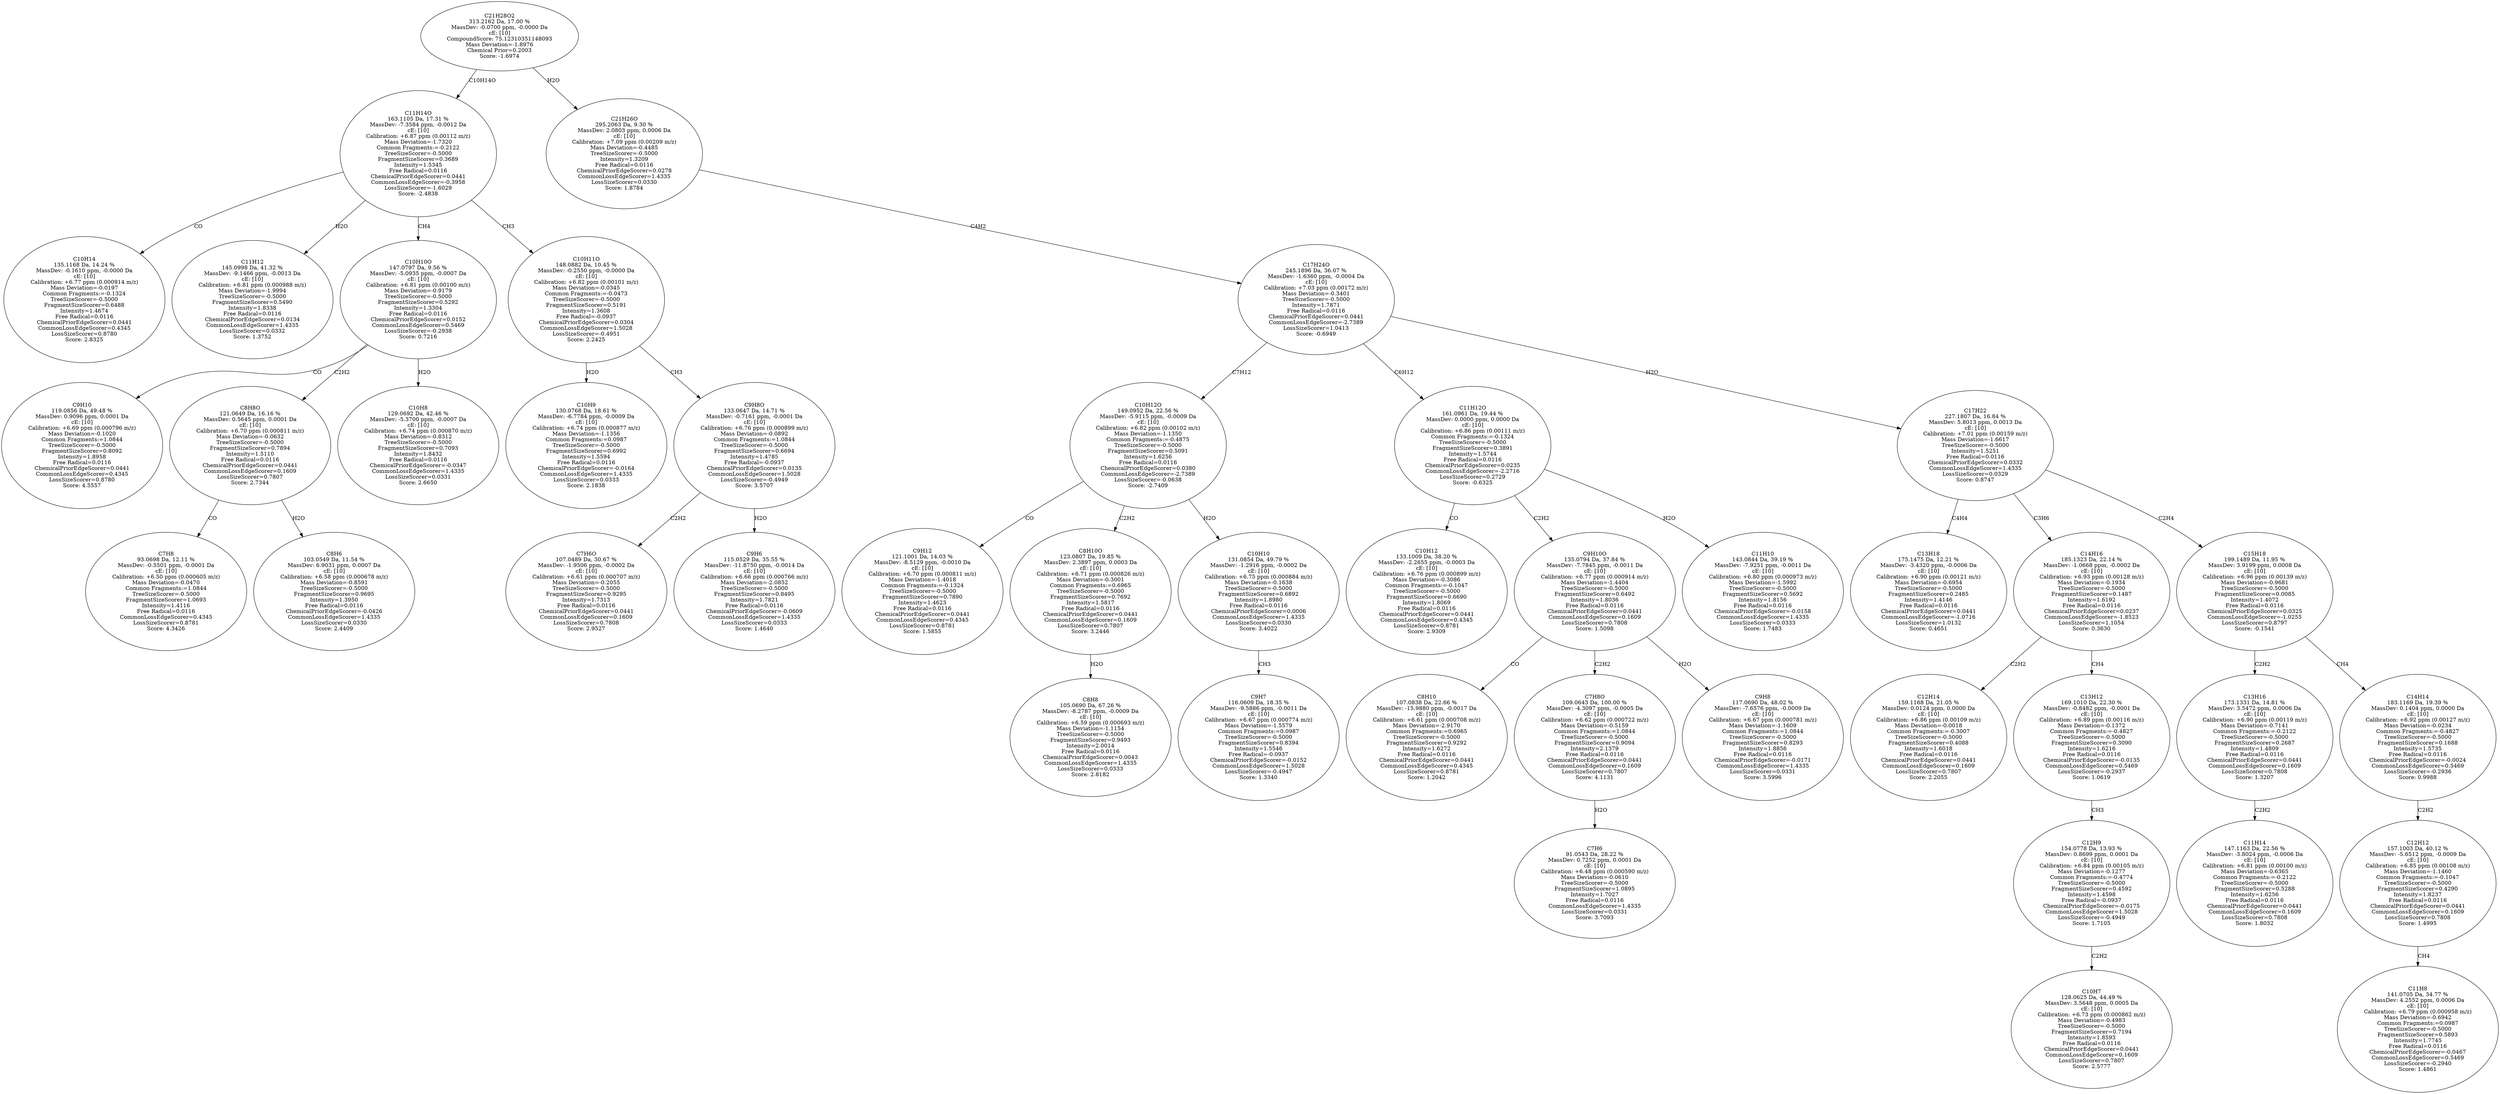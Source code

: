 strict digraph {
v1 [label="C10H14\n135.1168 Da, 14.24 %\nMassDev: -0.1610 ppm, -0.0000 Da\ncE: [10]\nCalibration: +6.77 ppm (0.000914 m/z)\nMass Deviation=-0.0197\nCommon Fragments:=-0.1324\nTreeSizeScorer=-0.5000\nFragmentSizeScorer=0.6488\nIntensity=1.4674\nFree Radical=0.0116\nChemicalPriorEdgeScorer=0.0441\nCommonLossEdgeScorer=0.4345\nLossSizeScorer=0.8780\nScore: 2.8325"];
v2 [label="C11H12\n145.0998 Da, 41.32 %\nMassDev: -9.1466 ppm, -0.0013 Da\ncE: [10]\nCalibration: +6.81 ppm (0.000988 m/z)\nMass Deviation=-1.9994\nTreeSizeScorer=-0.5000\nFragmentSizeScorer=0.5490\nIntensity=1.8338\nFree Radical=0.0116\nChemicalPriorEdgeScorer=0.0134\nCommonLossEdgeScorer=1.4335\nLossSizeScorer=0.0332\nScore: 1.3752"];
v3 [label="C9H10\n119.0856 Da, 49.48 %\nMassDev: 0.9096 ppm, 0.0001 Da\ncE: [10]\nCalibration: +6.69 ppm (0.000796 m/z)\nMass Deviation=-0.1020\nCommon Fragments:=1.0844\nTreeSizeScorer=-0.5000\nFragmentSizeScorer=0.8092\nIntensity=1.8958\nFree Radical=0.0116\nChemicalPriorEdgeScorer=0.0441\nCommonLossEdgeScorer=0.4345\nLossSizeScorer=0.8780\nScore: 4.5557"];
v4 [label="C7H8\n93.0698 Da, 12.11 %\nMassDev: -0.5501 ppm, -0.0001 Da\ncE: [10]\nCalibration: +6.50 ppm (0.000605 m/z)\nMass Deviation=-0.0470\nCommon Fragments:=1.0844\nTreeSizeScorer=-0.5000\nFragmentSizeScorer=1.0693\nIntensity=1.4116\nFree Radical=0.0116\nCommonLossEdgeScorer=0.4345\nLossSizeScorer=0.8781\nScore: 4.3426"];
v5 [label="C8H6\n103.0549 Da, 11.54 %\nMassDev: 6.9031 ppm, 0.0007 Da\ncE: [10]\nCalibration: +6.58 ppm (0.000678 m/z)\nMass Deviation=-0.8591\nTreeSizeScorer=-0.5000\nFragmentSizeScorer=0.9695\nIntensity=1.3950\nFree Radical=0.0116\nChemicalPriorEdgeScorer=-0.0426\nCommonLossEdgeScorer=1.4335\nLossSizeScorer=0.0330\nScore: 2.4409"];
v6 [label="C8H8O\n121.0649 Da, 16.16 %\nMassDev: 0.5645 ppm, 0.0001 Da\ncE: [10]\nCalibration: +6.70 ppm (0.000811 m/z)\nMass Deviation=-0.0632\nTreeSizeScorer=-0.5000\nFragmentSizeScorer=0.7894\nIntensity=1.5110\nFree Radical=0.0116\nChemicalPriorEdgeScorer=0.0441\nCommonLossEdgeScorer=0.1609\nLossSizeScorer=0.7807\nScore: 2.7344"];
v7 [label="C10H8\n129.0692 Da, 42.46 %\nMassDev: -5.3700 ppm, -0.0007 Da\ncE: [10]\nCalibration: +6.74 ppm (0.000870 m/z)\nMass Deviation=-0.8312\nTreeSizeScorer=-0.5000\nFragmentSizeScorer=0.7093\nIntensity=1.8432\nFree Radical=0.0116\nChemicalPriorEdgeScorer=-0.0347\nCommonLossEdgeScorer=1.4335\nLossSizeScorer=0.0331\nScore: 2.6650"];
v8 [label="C10H10O\n147.0797 Da, 9.56 %\nMassDev: -5.0935 ppm, -0.0007 Da\ncE: [10]\nCalibration: +6.81 ppm (0.00100 m/z)\nMass Deviation=-0.9179\nTreeSizeScorer=-0.5000\nFragmentSizeScorer=0.5292\nIntensity=1.3304\nFree Radical=0.0116\nChemicalPriorEdgeScorer=0.0152\nCommonLossEdgeScorer=0.5469\nLossSizeScorer=-0.2938\nScore: 0.7216"];
v9 [label="C10H9\n130.0768 Da, 18.61 %\nMassDev: -6.7784 ppm, -0.0009 Da\ncE: [10]\nCalibration: +6.74 ppm (0.000877 m/z)\nMass Deviation=-1.1356\nCommon Fragments:=0.0987\nTreeSizeScorer=-0.5000\nFragmentSizeScorer=0.6992\nIntensity=1.5594\nFree Radical=0.0116\nChemicalPriorEdgeScorer=-0.0164\nCommonLossEdgeScorer=1.4335\nLossSizeScorer=0.0333\nScore: 2.1838"];
v10 [label="C7H6O\n107.0489 Da, 30.67 %\nMassDev: -1.9506 ppm, -0.0002 Da\ncE: [10]\nCalibration: +6.61 ppm (0.000707 m/z)\nMass Deviation=-0.2055\nTreeSizeScorer=-0.5000\nFragmentSizeScorer=0.9295\nIntensity=1.7313\nFree Radical=0.0116\nChemicalPriorEdgeScorer=0.0441\nCommonLossEdgeScorer=0.1609\nLossSizeScorer=0.7808\nScore: 2.9527"];
v11 [label="C9H6\n115.0529 Da, 35.55 %\nMassDev: -11.8750 ppm, -0.0014 Da\ncE: [10]\nCalibration: +6.66 ppm (0.000766 m/z)\nMass Deviation=-2.0852\nTreeSizeScorer=-0.5000\nFragmentSizeScorer=0.8495\nIntensity=1.7821\nFree Radical=0.0116\nChemicalPriorEdgeScorer=-0.0609\nCommonLossEdgeScorer=1.4335\nLossSizeScorer=0.0333\nScore: 1.4640"];
v12 [label="C9H8O\n133.0647 Da, 14.71 %\nMassDev: -0.7161 ppm, -0.0001 Da\ncE: [10]\nCalibration: +6.76 ppm (0.000899 m/z)\nMass Deviation=-0.0892\nCommon Fragments:=1.0844\nTreeSizeScorer=-0.5000\nFragmentSizeScorer=0.6694\nIntensity=1.4785\nFree Radical=-0.0937\nChemicalPriorEdgeScorer=0.0135\nCommonLossEdgeScorer=1.5028\nLossSizeScorer=-0.4949\nScore: 3.5707"];
v13 [label="C10H11O\n148.0882 Da, 10.45 %\nMassDev: -0.2550 ppm, -0.0000 Da\ncE: [10]\nCalibration: +6.82 ppm (0.00101 m/z)\nMass Deviation=-0.0345\nCommon Fragments:=-0.0473\nTreeSizeScorer=-0.5000\nFragmentSizeScorer=0.5191\nIntensity=1.3608\nFree Radical=-0.0937\nChemicalPriorEdgeScorer=0.0304\nCommonLossEdgeScorer=1.5028\nLossSizeScorer=-0.4951\nScore: 2.2425"];
v14 [label="C11H14O\n163.1105 Da, 17.31 %\nMassDev: -7.3584 ppm, -0.0012 Da\ncE: [10]\nCalibration: +6.87 ppm (0.00112 m/z)\nMass Deviation=-1.7320\nCommon Fragments:=-0.2122\nTreeSizeScorer=-0.5000\nFragmentSizeScorer=0.3689\nIntensity=1.5345\nFree Radical=0.0116\nChemicalPriorEdgeScorer=0.0441\nCommonLossEdgeScorer=-0.3958\nLossSizeScorer=-1.6029\nScore: -2.4838"];
v15 [label="C9H12\n121.1001 Da, 14.03 %\nMassDev: -8.5129 ppm, -0.0010 Da\ncE: [10]\nCalibration: +6.70 ppm (0.000811 m/z)\nMass Deviation=-1.4018\nCommon Fragments:=-0.1324\nTreeSizeScorer=-0.5000\nFragmentSizeScorer=0.7890\nIntensity=1.4623\nFree Radical=0.0116\nChemicalPriorEdgeScorer=0.0441\nCommonLossEdgeScorer=0.4345\nLossSizeScorer=0.8781\nScore: 1.5855"];
v16 [label="C8H8\n105.0690 Da, 67.26 %\nMassDev: -8.2787 ppm, -0.0009 Da\ncE: [10]\nCalibration: +6.59 ppm (0.000693 m/z)\nMass Deviation=-1.1154\nTreeSizeScorer=-0.5000\nFragmentSizeScorer=0.9493\nIntensity=2.0014\nFree Radical=0.0116\nChemicalPriorEdgeScorer=0.0043\nCommonLossEdgeScorer=1.4335\nLossSizeScorer=0.0333\nScore: 2.8182"];
v17 [label="C8H10O\n123.0807 Da, 19.85 %\nMassDev: 2.3897 ppm, 0.0003 Da\ncE: [10]\nCalibration: +6.71 ppm (0.000826 m/z)\nMass Deviation=-0.3001\nCommon Fragments:=0.6965\nTreeSizeScorer=-0.5000\nFragmentSizeScorer=0.7692\nIntensity=1.5817\nFree Radical=0.0116\nChemicalPriorEdgeScorer=0.0441\nCommonLossEdgeScorer=0.1609\nLossSizeScorer=0.7807\nScore: 3.2446"];
v18 [label="C9H7\n116.0609 Da, 18.35 %\nMassDev: -9.5886 ppm, -0.0011 Da\ncE: [10]\nCalibration: +6.67 ppm (0.000774 m/z)\nMass Deviation=-1.5579\nCommon Fragments:=0.0987\nTreeSizeScorer=-0.5000\nFragmentSizeScorer=0.8394\nIntensity=1.5546\nFree Radical=-0.0937\nChemicalPriorEdgeScorer=-0.0152\nCommonLossEdgeScorer=1.5028\nLossSizeScorer=-0.4947\nScore: 1.3340"];
v19 [label="C10H10\n131.0854 Da, 49.79 %\nMassDev: -1.2916 ppm, -0.0002 Da\ncE: [10]\nCalibration: +6.75 ppm (0.000884 m/z)\nMass Deviation=-0.1638\nTreeSizeScorer=-0.5000\nFragmentSizeScorer=0.6892\nIntensity=1.8980\nFree Radical=0.0116\nChemicalPriorEdgeScorer=0.0006\nCommonLossEdgeScorer=1.4335\nLossSizeScorer=0.0330\nScore: 3.4022"];
v20 [label="C10H12O\n149.0952 Da, 22.56 %\nMassDev: -5.9115 ppm, -0.0009 Da\ncE: [10]\nCalibration: +6.82 ppm (0.00102 m/z)\nMass Deviation=-1.1350\nCommon Fragments:=-0.4875\nTreeSizeScorer=-0.5000\nFragmentSizeScorer=0.5091\nIntensity=1.6256\nFree Radical=0.0116\nChemicalPriorEdgeScorer=0.0380\nCommonLossEdgeScorer=-2.7389\nLossSizeScorer=-0.0638\nScore: -2.7409"];
v21 [label="C10H12\n133.1009 Da, 38.20 %\nMassDev: -2.2655 ppm, -0.0003 Da\ncE: [10]\nCalibration: +6.76 ppm (0.000899 m/z)\nMass Deviation=-0.3086\nCommon Fragments:=-0.1047\nTreeSizeScorer=-0.5000\nFragmentSizeScorer=0.6690\nIntensity=1.8069\nFree Radical=0.0116\nChemicalPriorEdgeScorer=0.0441\nCommonLossEdgeScorer=0.4345\nLossSizeScorer=0.8781\nScore: 2.9309"];
v22 [label="C8H10\n107.0838 Da, 22.66 %\nMassDev: -15.9880 ppm, -0.0017 Da\ncE: [10]\nCalibration: +6.61 ppm (0.000708 m/z)\nMass Deviation=-2.9170\nCommon Fragments:=0.6965\nTreeSizeScorer=-0.5000\nFragmentSizeScorer=0.9292\nIntensity=1.6272\nFree Radical=0.0116\nChemicalPriorEdgeScorer=0.0441\nCommonLossEdgeScorer=0.4345\nLossSizeScorer=0.8781\nScore: 1.2042"];
v23 [label="C7H6\n91.0543 Da, 28.22 %\nMassDev: 0.7252 ppm, 0.0001 Da\ncE: [10]\nCalibration: +6.48 ppm (0.000590 m/z)\nMass Deviation=-0.0610\nTreeSizeScorer=-0.5000\nFragmentSizeScorer=1.0895\nIntensity=1.7027\nFree Radical=0.0116\nCommonLossEdgeScorer=1.4335\nLossSizeScorer=0.0331\nScore: 3.7093"];
v24 [label="C7H8O\n109.0643 Da, 100.00 %\nMassDev: -4.3097 ppm, -0.0005 Da\ncE: [10]\nCalibration: +6.62 ppm (0.000722 m/z)\nMass Deviation=-0.5159\nCommon Fragments:=1.0844\nTreeSizeScorer=-0.5000\nFragmentSizeScorer=0.9094\nIntensity=2.1379\nFree Radical=0.0116\nChemicalPriorEdgeScorer=0.0441\nCommonLossEdgeScorer=0.1609\nLossSizeScorer=0.7807\nScore: 4.1131"];
v25 [label="C9H8\n117.0690 Da, 48.02 %\nMassDev: -7.6576 ppm, -0.0009 Da\ncE: [10]\nCalibration: +6.67 ppm (0.000781 m/z)\nMass Deviation=-1.1609\nCommon Fragments:=1.0844\nTreeSizeScorer=-0.5000\nFragmentSizeScorer=0.8293\nIntensity=1.8856\nFree Radical=0.0116\nChemicalPriorEdgeScorer=-0.0171\nCommonLossEdgeScorer=1.4335\nLossSizeScorer=0.0331\nScore: 3.5996"];
v26 [label="C9H10O\n135.0794 Da, 37.84 %\nMassDev: -7.7845 ppm, -0.0011 Da\ncE: [10]\nCalibration: +6.77 ppm (0.000914 m/z)\nMass Deviation=-1.4404\nTreeSizeScorer=-0.5000\nFragmentSizeScorer=0.6492\nIntensity=1.8036\nFree Radical=0.0116\nChemicalPriorEdgeScorer=0.0441\nCommonLossEdgeScorer=0.1609\nLossSizeScorer=0.7808\nScore: 1.5098"];
v27 [label="C11H10\n143.0844 Da, 39.19 %\nMassDev: -7.9251 ppm, -0.0011 Da\ncE: [10]\nCalibration: +6.80 ppm (0.000973 m/z)\nMass Deviation=-1.5992\nTreeSizeScorer=-0.5000\nFragmentSizeScorer=0.5692\nIntensity=1.8156\nFree Radical=0.0116\nChemicalPriorEdgeScorer=-0.0158\nCommonLossEdgeScorer=1.4335\nLossSizeScorer=0.0333\nScore: 1.7483"];
v28 [label="C11H12O\n161.0961 Da, 19.44 %\nMassDev: 0.0000 ppm, 0.0000 Da\ncE: [10]\nCalibration: +6.86 ppm (0.00111 m/z)\nCommon Fragments:=-0.1324\nTreeSizeScorer=-0.5000\nFragmentSizeScorer=0.3891\nIntensity=1.5744\nFree Radical=0.0116\nChemicalPriorEdgeScorer=0.0235\nCommonLossEdgeScorer=-2.2716\nLossSizeScorer=0.2729\nScore: -0.6325"];
v29 [label="C13H18\n175.1475 Da, 12.21 %\nMassDev: -3.4320 ppm, -0.0006 Da\ncE: [10]\nCalibration: +6.90 ppm (0.00121 m/z)\nMass Deviation=-0.6954\nTreeSizeScorer=-0.5000\nFragmentSizeScorer=0.2485\nIntensity=1.4146\nFree Radical=0.0116\nChemicalPriorEdgeScorer=0.0441\nCommonLossEdgeScorer=-1.0716\nLossSizeScorer=1.0132\nScore: 0.4651"];
v30 [label="C12H14\n159.1168 Da, 21.05 %\nMassDev: 0.0124 ppm, 0.0000 Da\ncE: [10]\nCalibration: +6.86 ppm (0.00109 m/z)\nMass Deviation=-0.0018\nCommon Fragments:=-0.3007\nTreeSizeScorer=-0.5000\nFragmentSizeScorer=0.4088\nIntensity=1.6018\nFree Radical=0.0116\nChemicalPriorEdgeScorer=0.0441\nCommonLossEdgeScorer=0.1609\nLossSizeScorer=0.7807\nScore: 2.2055"];
v31 [label="C10H7\n128.0625 Da, 44.49 %\nMassDev: 3.5648 ppm, 0.0005 Da\ncE: [10]\nCalibration: +6.73 ppm (0.000862 m/z)\nMass Deviation=-0.4983\nTreeSizeScorer=-0.5000\nFragmentSizeScorer=0.7194\nIntensity=1.8593\nFree Radical=0.0116\nChemicalPriorEdgeScorer=0.0441\nCommonLossEdgeScorer=0.1609\nLossSizeScorer=0.7807\nScore: 2.5777"];
v32 [label="C12H9\n154.0778 Da, 13.93 %\nMassDev: 0.8699 ppm, 0.0001 Da\ncE: [10]\nCalibration: +6.84 ppm (0.00105 m/z)\nMass Deviation=-0.1277\nCommon Fragments:=-0.4774\nTreeSizeScorer=-0.5000\nFragmentSizeScorer=0.4592\nIntensity=1.4598\nFree Radical=-0.0937\nChemicalPriorEdgeScorer=-0.0175\nCommonLossEdgeScorer=1.5028\nLossSizeScorer=-0.4949\nScore: 1.7105"];
v33 [label="C13H12\n169.1010 Da, 22.30 %\nMassDev: -0.8482 ppm, -0.0001 Da\ncE: [10]\nCalibration: +6.89 ppm (0.00116 m/z)\nMass Deviation=-0.1372\nCommon Fragments:=-0.4827\nTreeSizeScorer=-0.5000\nFragmentSizeScorer=0.3090\nIntensity=1.6216\nFree Radical=0.0116\nChemicalPriorEdgeScorer=-0.0135\nCommonLossEdgeScorer=0.5469\nLossSizeScorer=-0.2937\nScore: 1.0619"];
v34 [label="C14H16\n185.1323 Da, 22.14 %\nMassDev: -1.0668 ppm, -0.0002 Da\ncE: [10]\nCalibration: +6.93 ppm (0.00128 m/z)\nMass Deviation=-0.1934\nTreeSizeScorer=-0.5000\nFragmentSizeScorer=0.1487\nIntensity=1.6192\nFree Radical=0.0116\nChemicalPriorEdgeScorer=0.0237\nCommonLossEdgeScorer=-1.8523\nLossSizeScorer=1.1054\nScore: 0.3630"];
v35 [label="C11H14\n147.1163 Da, 22.56 %\nMassDev: -3.8024 ppm, -0.0006 Da\ncE: [10]\nCalibration: +6.81 ppm (0.00100 m/z)\nMass Deviation=-0.6365\nCommon Fragments:=-0.2122\nTreeSizeScorer=-0.5000\nFragmentSizeScorer=0.5288\nIntensity=1.6256\nFree Radical=0.0116\nChemicalPriorEdgeScorer=0.0441\nCommonLossEdgeScorer=0.1609\nLossSizeScorer=0.7808\nScore: 1.8032"];
v36 [label="C13H16\n173.1331 Da, 14.81 %\nMassDev: 3.5472 ppm, 0.0006 Da\ncE: [10]\nCalibration: +6.90 ppm (0.00119 m/z)\nMass Deviation=-0.7141\nCommon Fragments:=-0.2122\nTreeSizeScorer=-0.5000\nFragmentSizeScorer=0.2687\nIntensity=1.4809\nFree Radical=0.0116\nChemicalPriorEdgeScorer=0.0441\nCommonLossEdgeScorer=0.1609\nLossSizeScorer=0.7808\nScore: 1.3207"];
v37 [label="C11H8\n141.0705 Da, 34.77 %\nMassDev: 4.2552 ppm, 0.0006 Da\ncE: [10]\nCalibration: +6.79 ppm (0.000958 m/z)\nMass Deviation=-0.6942\nCommon Fragments:=0.0987\nTreeSizeScorer=-0.5000\nFragmentSizeScorer=0.5893\nIntensity=1.7745\nFree Radical=0.0116\nChemicalPriorEdgeScorer=-0.0467\nCommonLossEdgeScorer=0.5469\nLossSizeScorer=-0.2940\nScore: 1.4861"];
v38 [label="C12H12\n157.1003 Da, 40.12 %\nMassDev: -5.6512 ppm, -0.0009 Da\ncE: [10]\nCalibration: +6.85 ppm (0.00108 m/z)\nMass Deviation=-1.1460\nCommon Fragments:=-0.1047\nTreeSizeScorer=-0.5000\nFragmentSizeScorer=0.4290\nIntensity=1.8237\nFree Radical=0.0116\nChemicalPriorEdgeScorer=0.0441\nCommonLossEdgeScorer=0.1609\nLossSizeScorer=0.7808\nScore: 1.4995"];
v39 [label="C14H14\n183.1169 Da, 19.39 %\nMassDev: 0.1404 ppm, 0.0000 Da\ncE: [10]\nCalibration: +6.92 ppm (0.00127 m/z)\nMass Deviation=-0.0234\nCommon Fragments:=-0.4827\nTreeSizeScorer=-0.5000\nFragmentSizeScorer=0.1688\nIntensity=1.5735\nFree Radical=0.0116\nChemicalPriorEdgeScorer=-0.0024\nCommonLossEdgeScorer=0.5469\nLossSizeScorer=-0.2936\nScore: 0.9988"];
v40 [label="C15H18\n199.1489 Da, 11.95 %\nMassDev: 3.9199 ppm, 0.0008 Da\ncE: [10]\nCalibration: +6.96 ppm (0.00139 m/z)\nMass Deviation=-0.9681\nTreeSizeScorer=-0.5000\nFragmentSizeScorer=0.0085\nIntensity=1.4072\nFree Radical=0.0116\nChemicalPriorEdgeScorer=0.0325\nCommonLossEdgeScorer=-1.0255\nLossSizeScorer=0.8797\nScore: -0.1541"];
v41 [label="C17H22\n227.1807 Da, 16.84 %\nMassDev: 5.8013 ppm, 0.0013 Da\ncE: [10]\nCalibration: +7.01 ppm (0.00159 m/z)\nMass Deviation=-1.6617\nTreeSizeScorer=-0.5000\nIntensity=1.5251\nFree Radical=0.0116\nChemicalPriorEdgeScorer=0.0332\nCommonLossEdgeScorer=1.4335\nLossSizeScorer=0.0329\nScore: 0.8747"];
v42 [label="C17H24O\n245.1896 Da, 36.07 %\nMassDev: -1.6360 ppm, -0.0004 Da\ncE: [10]\nCalibration: +7.03 ppm (0.00172 m/z)\nMass Deviation=-0.3401\nTreeSizeScorer=-0.5000\nIntensity=1.7871\nFree Radical=0.0116\nChemicalPriorEdgeScorer=0.0441\nCommonLossEdgeScorer=-2.7389\nLossSizeScorer=1.0413\nScore: -0.6949"];
v43 [label="C21H26O\n295.2063 Da, 9.30 %\nMassDev: 2.0803 ppm, 0.0006 Da\ncE: [10]\nCalibration: +7.09 ppm (0.00209 m/z)\nMass Deviation=-0.4485\nTreeSizeScorer=-0.5000\nIntensity=1.3209\nFree Radical=0.0116\nChemicalPriorEdgeScorer=0.0278\nCommonLossEdgeScorer=1.4335\nLossSizeScorer=0.0330\nScore: 1.8784"];
v44 [label="C21H28O2\n313.2162 Da, 17.00 %\nMassDev: -0.0700 ppm, -0.0000 Da\ncE: [10]\nCompoundScore: 75.12310351148093\nMass Deviation=-1.8976\nChemical Prior=0.2003\nScore: -1.6974"];
v14 -> v1 [label="CO"];
v14 -> v2 [label="H2O"];
v8 -> v3 [label="CO"];
v6 -> v4 [label="CO"];
v6 -> v5 [label="H2O"];
v8 -> v6 [label="C2H2"];
v8 -> v7 [label="H2O"];
v14 -> v8 [label="CH4"];
v13 -> v9 [label="H2O"];
v12 -> v10 [label="C2H2"];
v12 -> v11 [label="H2O"];
v13 -> v12 [label="CH3"];
v14 -> v13 [label="CH3"];
v44 -> v14 [label="C10H14O"];
v20 -> v15 [label="CO"];
v17 -> v16 [label="H2O"];
v20 -> v17 [label="C2H2"];
v19 -> v18 [label="CH3"];
v20 -> v19 [label="H2O"];
v42 -> v20 [label="C7H12"];
v28 -> v21 [label="CO"];
v26 -> v22 [label="CO"];
v24 -> v23 [label="H2O"];
v26 -> v24 [label="C2H2"];
v26 -> v25 [label="H2O"];
v28 -> v26 [label="C2H2"];
v28 -> v27 [label="H2O"];
v42 -> v28 [label="C6H12"];
v41 -> v29 [label="C4H4"];
v34 -> v30 [label="C2H2"];
v32 -> v31 [label="C2H2"];
v33 -> v32 [label="CH3"];
v34 -> v33 [label="CH4"];
v41 -> v34 [label="C3H6"];
v36 -> v35 [label="C2H2"];
v40 -> v36 [label="C2H2"];
v38 -> v37 [label="CH4"];
v39 -> v38 [label="C2H2"];
v40 -> v39 [label="CH4"];
v41 -> v40 [label="C2H4"];
v42 -> v41 [label="H2O"];
v43 -> v42 [label="C4H2"];
v44 -> v43 [label="H2O"];
}